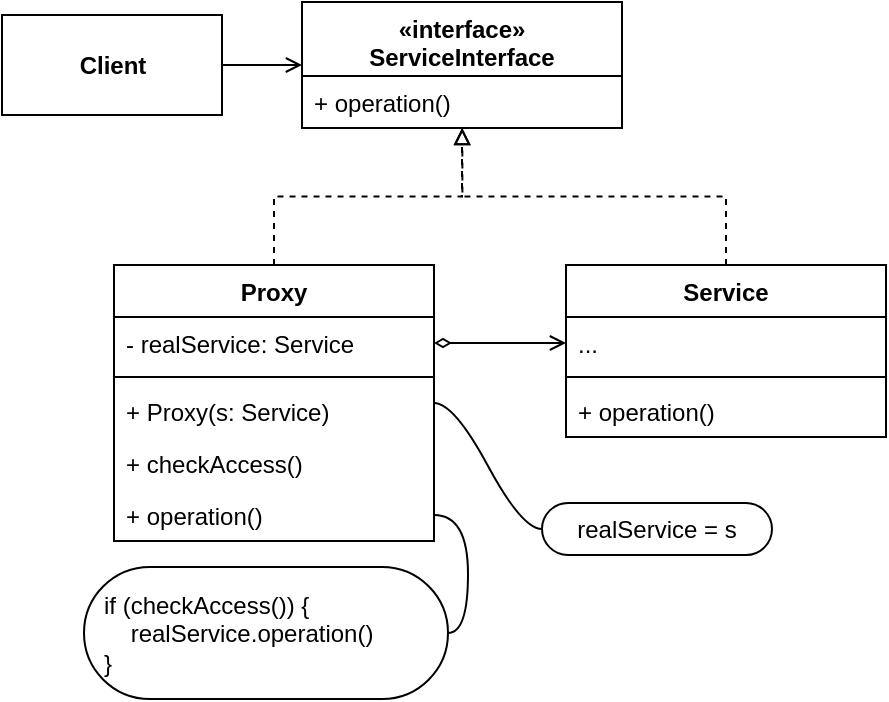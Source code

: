 <mxfile>
    <diagram id="iyhARYqgZHYYmcoFl2Sl" name="Standard">
        <mxGraphModel dx="997" dy="459" grid="0" gridSize="10" guides="1" tooltips="1" connect="1" arrows="1" fold="1" page="1" pageScale="1" pageWidth="827" pageHeight="1169" math="0" shadow="0">
            <root>
                <mxCell id="0"/>
                <mxCell id="1" parent="0"/>
                <mxCell id="12" style="edgeStyle=none;html=1;exitX=1;exitY=0.5;exitDx=0;exitDy=0;entryX=0;entryY=0.5;entryDx=0;entryDy=0;endArrow=open;endFill=0;" parent="1" source="6" target="8" edge="1">
                    <mxGeometry relative="1" as="geometry"/>
                </mxCell>
                <mxCell id="6" value="Client" style="html=1;fontStyle=1" parent="1" vertex="1">
                    <mxGeometry x="193" y="75.5" width="110" height="50" as="geometry"/>
                </mxCell>
                <mxCell id="8" value="«interface»&#10;ServiceInterface" style="swimlane;fontStyle=1;align=center;verticalAlign=top;childLayout=stackLayout;horizontal=1;startSize=37;horizontalStack=0;resizeParent=1;resizeParentMax=0;resizeLast=0;collapsible=1;marginBottom=0;" parent="1" vertex="1">
                    <mxGeometry x="343" y="69" width="160" height="63" as="geometry"/>
                </mxCell>
                <mxCell id="11" value="+ operation()" style="text;strokeColor=none;fillColor=none;align=left;verticalAlign=top;spacingLeft=4;spacingRight=4;overflow=hidden;rotatable=0;points=[[0,0.5],[1,0.5]];portConstraint=eastwest;" parent="8" vertex="1">
                    <mxGeometry y="37" width="160" height="26" as="geometry"/>
                </mxCell>
                <mxCell id="23" style="edgeStyle=orthogonalEdgeStyle;html=1;exitX=0.5;exitY=0;exitDx=0;exitDy=0;entryX=0.5;entryY=0.998;entryDx=0;entryDy=0;entryPerimeter=0;endArrow=block;endFill=0;rounded=0;dashed=1;" parent="1" source="13" target="11" edge="1">
                    <mxGeometry relative="1" as="geometry"/>
                </mxCell>
                <mxCell id="13" value="Proxy" style="swimlane;fontStyle=1;align=center;verticalAlign=top;childLayout=stackLayout;horizontal=1;startSize=26;horizontalStack=0;resizeParent=1;resizeParentMax=0;resizeLast=0;collapsible=1;marginBottom=0;" parent="1" vertex="1">
                    <mxGeometry x="249" y="200.5" width="160" height="138" as="geometry"/>
                </mxCell>
                <mxCell id="14" value="- realService: Service" style="text;strokeColor=none;fillColor=none;align=left;verticalAlign=top;spacingLeft=4;spacingRight=4;overflow=hidden;rotatable=0;points=[[0,0.5],[1,0.5]];portConstraint=eastwest;" parent="13" vertex="1">
                    <mxGeometry y="26" width="160" height="26" as="geometry"/>
                </mxCell>
                <mxCell id="15" value="" style="line;strokeWidth=1;fillColor=none;align=left;verticalAlign=middle;spacingTop=-1;spacingLeft=3;spacingRight=3;rotatable=0;labelPosition=right;points=[];portConstraint=eastwest;" parent="13" vertex="1">
                    <mxGeometry y="52" width="160" height="8" as="geometry"/>
                </mxCell>
                <mxCell id="16" value="+ Proxy(s: Service)" style="text;strokeColor=none;fillColor=none;align=left;verticalAlign=top;spacingLeft=4;spacingRight=4;overflow=hidden;rotatable=0;points=[[0,0.5],[1,0.5]];portConstraint=eastwest;" parent="13" vertex="1">
                    <mxGeometry y="60" width="160" height="26" as="geometry"/>
                </mxCell>
                <mxCell id="17" value="+ checkAccess()" style="text;strokeColor=none;fillColor=none;align=left;verticalAlign=top;spacingLeft=4;spacingRight=4;overflow=hidden;rotatable=0;points=[[0,0.5],[1,0.5]];portConstraint=eastwest;" parent="13" vertex="1">
                    <mxGeometry y="86" width="160" height="26" as="geometry"/>
                </mxCell>
                <mxCell id="18" value="+ operation()" style="text;strokeColor=none;fillColor=none;align=left;verticalAlign=top;spacingLeft=4;spacingRight=4;overflow=hidden;rotatable=0;points=[[0,0.5],[1,0.5]];portConstraint=eastwest;" parent="13" vertex="1">
                    <mxGeometry y="112" width="160" height="26" as="geometry"/>
                </mxCell>
                <mxCell id="24" style="edgeStyle=orthogonalEdgeStyle;rounded=0;html=1;exitX=0.5;exitY=0;exitDx=0;exitDy=0;entryX=0.501;entryY=1;entryDx=0;entryDy=0;entryPerimeter=0;endArrow=block;endFill=0;dashed=1;" parent="1" source="19" target="11" edge="1">
                    <mxGeometry relative="1" as="geometry"/>
                </mxCell>
                <mxCell id="19" value="Service" style="swimlane;fontStyle=1;align=center;verticalAlign=top;childLayout=stackLayout;horizontal=1;startSize=26;horizontalStack=0;resizeParent=1;resizeParentMax=0;resizeLast=0;collapsible=1;marginBottom=0;" parent="1" vertex="1">
                    <mxGeometry x="475" y="200.5" width="160" height="86" as="geometry"/>
                </mxCell>
                <mxCell id="20" value="..." style="text;strokeColor=none;fillColor=none;align=left;verticalAlign=top;spacingLeft=4;spacingRight=4;overflow=hidden;rotatable=0;points=[[0,0.5],[1,0.5]];portConstraint=eastwest;" parent="19" vertex="1">
                    <mxGeometry y="26" width="160" height="26" as="geometry"/>
                </mxCell>
                <mxCell id="21" value="" style="line;strokeWidth=1;fillColor=none;align=left;verticalAlign=middle;spacingTop=-1;spacingLeft=3;spacingRight=3;rotatable=0;labelPosition=right;points=[];portConstraint=eastwest;" parent="19" vertex="1">
                    <mxGeometry y="52" width="160" height="8" as="geometry"/>
                </mxCell>
                <mxCell id="22" value="+ operation()" style="text;strokeColor=none;fillColor=none;align=left;verticalAlign=top;spacingLeft=4;spacingRight=4;overflow=hidden;rotatable=0;points=[[0,0.5],[1,0.5]];portConstraint=eastwest;" parent="19" vertex="1">
                    <mxGeometry y="60" width="160" height="26" as="geometry"/>
                </mxCell>
                <mxCell id="25" style="edgeStyle=orthogonalEdgeStyle;rounded=0;html=1;exitX=1;exitY=0.5;exitDx=0;exitDy=0;entryX=0;entryY=0.5;entryDx=0;entryDy=0;endArrow=open;endFill=0;startArrow=diamondThin;startFill=0;" parent="1" source="14" target="20" edge="1">
                    <mxGeometry relative="1" as="geometry"/>
                </mxCell>
                <mxCell id="26" value="if (checkAccess()) {&lt;br&gt;&amp;nbsp; &amp;nbsp; realService.operation()&lt;br&gt;}" style="whiteSpace=wrap;html=1;rounded=1;arcSize=50;align=left;verticalAlign=middle;strokeWidth=1;autosize=1;spacing=10;treeFolding=1;treeMoving=1;newEdgeStyle={&quot;edgeStyle&quot;:&quot;entityRelationEdgeStyle&quot;,&quot;startArrow&quot;:&quot;none&quot;,&quot;endArrow&quot;:&quot;none&quot;,&quot;segment&quot;:10,&quot;curved&quot;:1};" parent="1" vertex="1">
                    <mxGeometry x="234" y="351.5" width="182" height="66" as="geometry"/>
                </mxCell>
                <mxCell id="27" value="" style="edgeStyle=entityRelationEdgeStyle;startArrow=none;endArrow=none;segment=10;curved=1;rounded=0;exitX=1;exitY=0.5;exitDx=0;exitDy=0;" parent="1" source="18" target="26" edge="1">
                    <mxGeometry relative="1" as="geometry">
                        <mxPoint x="235" y="414.5" as="sourcePoint"/>
                    </mxGeometry>
                </mxCell>
                <mxCell id="28" value="realService = s" style="whiteSpace=wrap;html=1;rounded=1;arcSize=50;align=center;verticalAlign=middle;strokeWidth=1;autosize=1;spacing=4;treeFolding=1;treeMoving=1;newEdgeStyle={&quot;edgeStyle&quot;:&quot;entityRelationEdgeStyle&quot;,&quot;startArrow&quot;:&quot;none&quot;,&quot;endArrow&quot;:&quot;none&quot;,&quot;segment&quot;:10,&quot;curved&quot;:1};" parent="1" vertex="1">
                    <mxGeometry x="463" y="319.5" width="115" height="26" as="geometry"/>
                </mxCell>
                <mxCell id="29" value="" style="edgeStyle=entityRelationEdgeStyle;startArrow=none;endArrow=none;segment=10;curved=1;rounded=0;exitX=1;exitY=0.5;exitDx=0;exitDy=0;" parent="1" source="13" target="28" edge="1">
                    <mxGeometry relative="1" as="geometry">
                        <mxPoint x="477" y="381.5" as="sourcePoint"/>
                    </mxGeometry>
                </mxCell>
            </root>
        </mxGraphModel>
    </diagram>
    <diagram id="882YaL8w1s83NMllo8I9" name="Practice">
        <mxGraphModel dx="997" dy="459" grid="0" gridSize="10" guides="1" tooltips="1" connect="1" arrows="1" fold="1" page="1" pageScale="1" pageWidth="827" pageHeight="1169" math="0" shadow="0">
            <root>
                <mxCell id="84dh3rA7VIgSDY73G4cL-0"/>
                <mxCell id="84dh3rA7VIgSDY73G4cL-1" parent="84dh3rA7VIgSDY73G4cL-0"/>
                <mxCell id="84dh3rA7VIgSDY73G4cL-2" value="«interface»&#10;AirSupport" style="swimlane;fontStyle=1;align=center;verticalAlign=top;childLayout=stackLayout;horizontal=1;startSize=38;horizontalStack=0;resizeParent=1;resizeParentMax=0;resizeLast=0;collapsible=1;marginBottom=0;" parent="84dh3rA7VIgSDY73G4cL-1" vertex="1">
                    <mxGeometry x="424" y="227" width="269" height="64" as="geometry"/>
                </mxCell>
                <mxCell id="84dh3rA7VIgSDY73G4cL-5" value="+ attack(alphabetic: string, numerical: number)" style="text;strokeColor=none;fillColor=none;align=left;verticalAlign=top;spacingLeft=4;spacingRight=4;overflow=hidden;rotatable=0;points=[[0,0.5],[1,0.5]];portConstraint=eastwest;" parent="84dh3rA7VIgSDY73G4cL-2" vertex="1">
                    <mxGeometry y="38" width="269" height="26" as="geometry"/>
                </mxCell>
                <mxCell id="84dh3rA7VIgSDY73G4cL-8" style="edgeStyle=none;html=1;exitX=1;exitY=0.5;exitDx=0;exitDy=0;entryX=0;entryY=0.5;entryDx=0;entryDy=0;endArrow=open;endFill=0;" parent="84dh3rA7VIgSDY73G4cL-1" source="84dh3rA7VIgSDY73G4cL-6" target="84dh3rA7VIgSDY73G4cL-2" edge="1">
                    <mxGeometry relative="1" as="geometry"/>
                </mxCell>
                <mxCell id="84dh3rA7VIgSDY73G4cL-6" value="Client" style="html=1;fontStyle=1" parent="84dh3rA7VIgSDY73G4cL-1" vertex="1">
                    <mxGeometry x="200" y="234" width="110" height="50" as="geometry"/>
                </mxCell>
                <mxCell id="84dh3rA7VIgSDY73G4cL-19" style="edgeStyle=orthogonalEdgeStyle;rounded=0;html=1;exitX=0.5;exitY=0;exitDx=0;exitDy=0;startArrow=none;startFill=0;endArrow=block;endFill=0;entryX=0.498;entryY=0.999;entryDx=0;entryDy=0;entryPerimeter=0;dashed=1;" parent="84dh3rA7VIgSDY73G4cL-1" source="84dh3rA7VIgSDY73G4cL-9" target="84dh3rA7VIgSDY73G4cL-5" edge="1">
                    <mxGeometry relative="1" as="geometry">
                        <mxPoint x="558" y="291.714" as="targetPoint"/>
                    </mxGeometry>
                </mxCell>
                <mxCell id="84dh3rA7VIgSDY73G4cL-9" value="Squadron" style="swimlane;fontStyle=1;align=center;verticalAlign=top;childLayout=stackLayout;horizontal=1;startSize=26;horizontalStack=0;resizeParent=1;resizeParentMax=0;resizeLast=0;collapsible=1;marginBottom=0;" parent="84dh3rA7VIgSDY73G4cL-1" vertex="1">
                    <mxGeometry x="531" y="378" width="259" height="112" as="geometry"/>
                </mxCell>
                <mxCell id="84dh3rA7VIgSDY73G4cL-10" value="- name: string" style="text;strokeColor=none;fillColor=none;align=left;verticalAlign=top;spacingLeft=4;spacingRight=4;overflow=hidden;rotatable=0;points=[[0,0.5],[1,0.5]];portConstraint=eastwest;" parent="84dh3rA7VIgSDY73G4cL-9" vertex="1">
                    <mxGeometry y="26" width="259" height="26" as="geometry"/>
                </mxCell>
                <mxCell id="84dh3rA7VIgSDY73G4cL-11" value="" style="line;strokeWidth=1;fillColor=none;align=left;verticalAlign=middle;spacingTop=-1;spacingLeft=3;spacingRight=3;rotatable=0;labelPosition=right;points=[];portConstraint=eastwest;" parent="84dh3rA7VIgSDY73G4cL-9" vertex="1">
                    <mxGeometry y="52" width="259" height="8" as="geometry"/>
                </mxCell>
                <mxCell id="84dh3rA7VIgSDY73G4cL-22" value="+ Squadron(n: string)" style="text;strokeColor=none;fillColor=none;align=left;verticalAlign=top;spacingLeft=4;spacingRight=4;overflow=hidden;rotatable=0;points=[[0,0.5],[1,0.5]];portConstraint=eastwest;" parent="84dh3rA7VIgSDY73G4cL-9" vertex="1">
                    <mxGeometry y="60" width="259" height="26" as="geometry"/>
                </mxCell>
                <mxCell id="84dh3rA7VIgSDY73G4cL-12" value="+ attack(alphabetic: string, numerical: number)" style="text;strokeColor=none;fillColor=none;align=left;verticalAlign=top;spacingLeft=4;spacingRight=4;overflow=hidden;rotatable=0;points=[[0,0.5],[1,0.5]];portConstraint=eastwest;" parent="84dh3rA7VIgSDY73G4cL-9" vertex="1">
                    <mxGeometry y="86" width="259" height="26" as="geometry"/>
                </mxCell>
                <mxCell id="84dh3rA7VIgSDY73G4cL-18" style="edgeStyle=orthogonalEdgeStyle;html=1;exitX=0.5;exitY=0;exitDx=0;exitDy=0;entryX=0.497;entryY=0.999;entryDx=0;entryDy=0;entryPerimeter=0;endArrow=block;endFill=0;startArrow=none;startFill=0;rounded=0;dashed=1;" parent="84dh3rA7VIgSDY73G4cL-1" source="84dh3rA7VIgSDY73G4cL-13" target="84dh3rA7VIgSDY73G4cL-5" edge="1">
                    <mxGeometry relative="1" as="geometry"/>
                </mxCell>
                <mxCell id="84dh3rA7VIgSDY73G4cL-13" value="TACP" style="swimlane;fontStyle=1;align=center;verticalAlign=top;childLayout=stackLayout;horizontal=1;startSize=26;horizontalStack=0;resizeParent=1;resizeParentMax=0;resizeLast=0;collapsible=1;marginBottom=0;" parent="84dh3rA7VIgSDY73G4cL-1" vertex="1">
                    <mxGeometry x="235" y="378" width="260" height="138" as="geometry"/>
                </mxCell>
                <mxCell id="84dh3rA7VIgSDY73G4cL-17" value="- connection: Squadron" style="text;strokeColor=none;fillColor=none;align=left;verticalAlign=top;spacingLeft=4;spacingRight=4;overflow=hidden;rotatable=0;points=[[0,0.5],[1,0.5]];portConstraint=eastwest;" parent="84dh3rA7VIgSDY73G4cL-13" vertex="1">
                    <mxGeometry y="26" width="260" height="26" as="geometry"/>
                </mxCell>
                <mxCell id="84dh3rA7VIgSDY73G4cL-14" value="- name: string" style="text;strokeColor=none;fillColor=none;align=left;verticalAlign=top;spacingLeft=4;spacingRight=4;overflow=hidden;rotatable=0;points=[[0,0.5],[1,0.5]];portConstraint=eastwest;" parent="84dh3rA7VIgSDY73G4cL-13" vertex="1">
                    <mxGeometry y="52" width="260" height="26" as="geometry"/>
                </mxCell>
                <mxCell id="84dh3rA7VIgSDY73G4cL-15" value="" style="line;strokeWidth=1;fillColor=none;align=left;verticalAlign=middle;spacingTop=-1;spacingLeft=3;spacingRight=3;rotatable=0;labelPosition=right;points=[];portConstraint=eastwest;" parent="84dh3rA7VIgSDY73G4cL-13" vertex="1">
                    <mxGeometry y="78" width="260" height="8" as="geometry"/>
                </mxCell>
                <mxCell id="84dh3rA7VIgSDY73G4cL-21" value="+ TACP(n: string, c: Squadron)" style="text;strokeColor=none;fillColor=none;align=left;verticalAlign=top;spacingLeft=4;spacingRight=4;overflow=hidden;rotatable=0;points=[[0,0.5],[1,0.5]];portConstraint=eastwest;" parent="84dh3rA7VIgSDY73G4cL-13" vertex="1">
                    <mxGeometry y="86" width="260" height="26" as="geometry"/>
                </mxCell>
                <mxCell id="84dh3rA7VIgSDY73G4cL-16" value="+ attack(alphabetic: string, numerical: number)" style="text;strokeColor=none;fillColor=none;align=left;verticalAlign=top;spacingLeft=4;spacingRight=4;overflow=hidden;rotatable=0;points=[[0,0.5],[1,0.5]];portConstraint=eastwest;" parent="84dh3rA7VIgSDY73G4cL-13" vertex="1">
                    <mxGeometry y="112" width="260" height="26" as="geometry"/>
                </mxCell>
                <mxCell id="84dh3rA7VIgSDY73G4cL-20" style="edgeStyle=orthogonalEdgeStyle;rounded=0;html=1;exitX=1;exitY=0.5;exitDx=0;exitDy=0;entryX=0;entryY=0.5;entryDx=0;entryDy=0;startArrow=diamondThin;startFill=0;endArrow=open;endFill=0;" parent="84dh3rA7VIgSDY73G4cL-1" source="84dh3rA7VIgSDY73G4cL-17" target="84dh3rA7VIgSDY73G4cL-10" edge="1">
                    <mxGeometry relative="1" as="geometry"/>
                </mxCell>
            </root>
        </mxGraphModel>
    </diagram>
</mxfile>